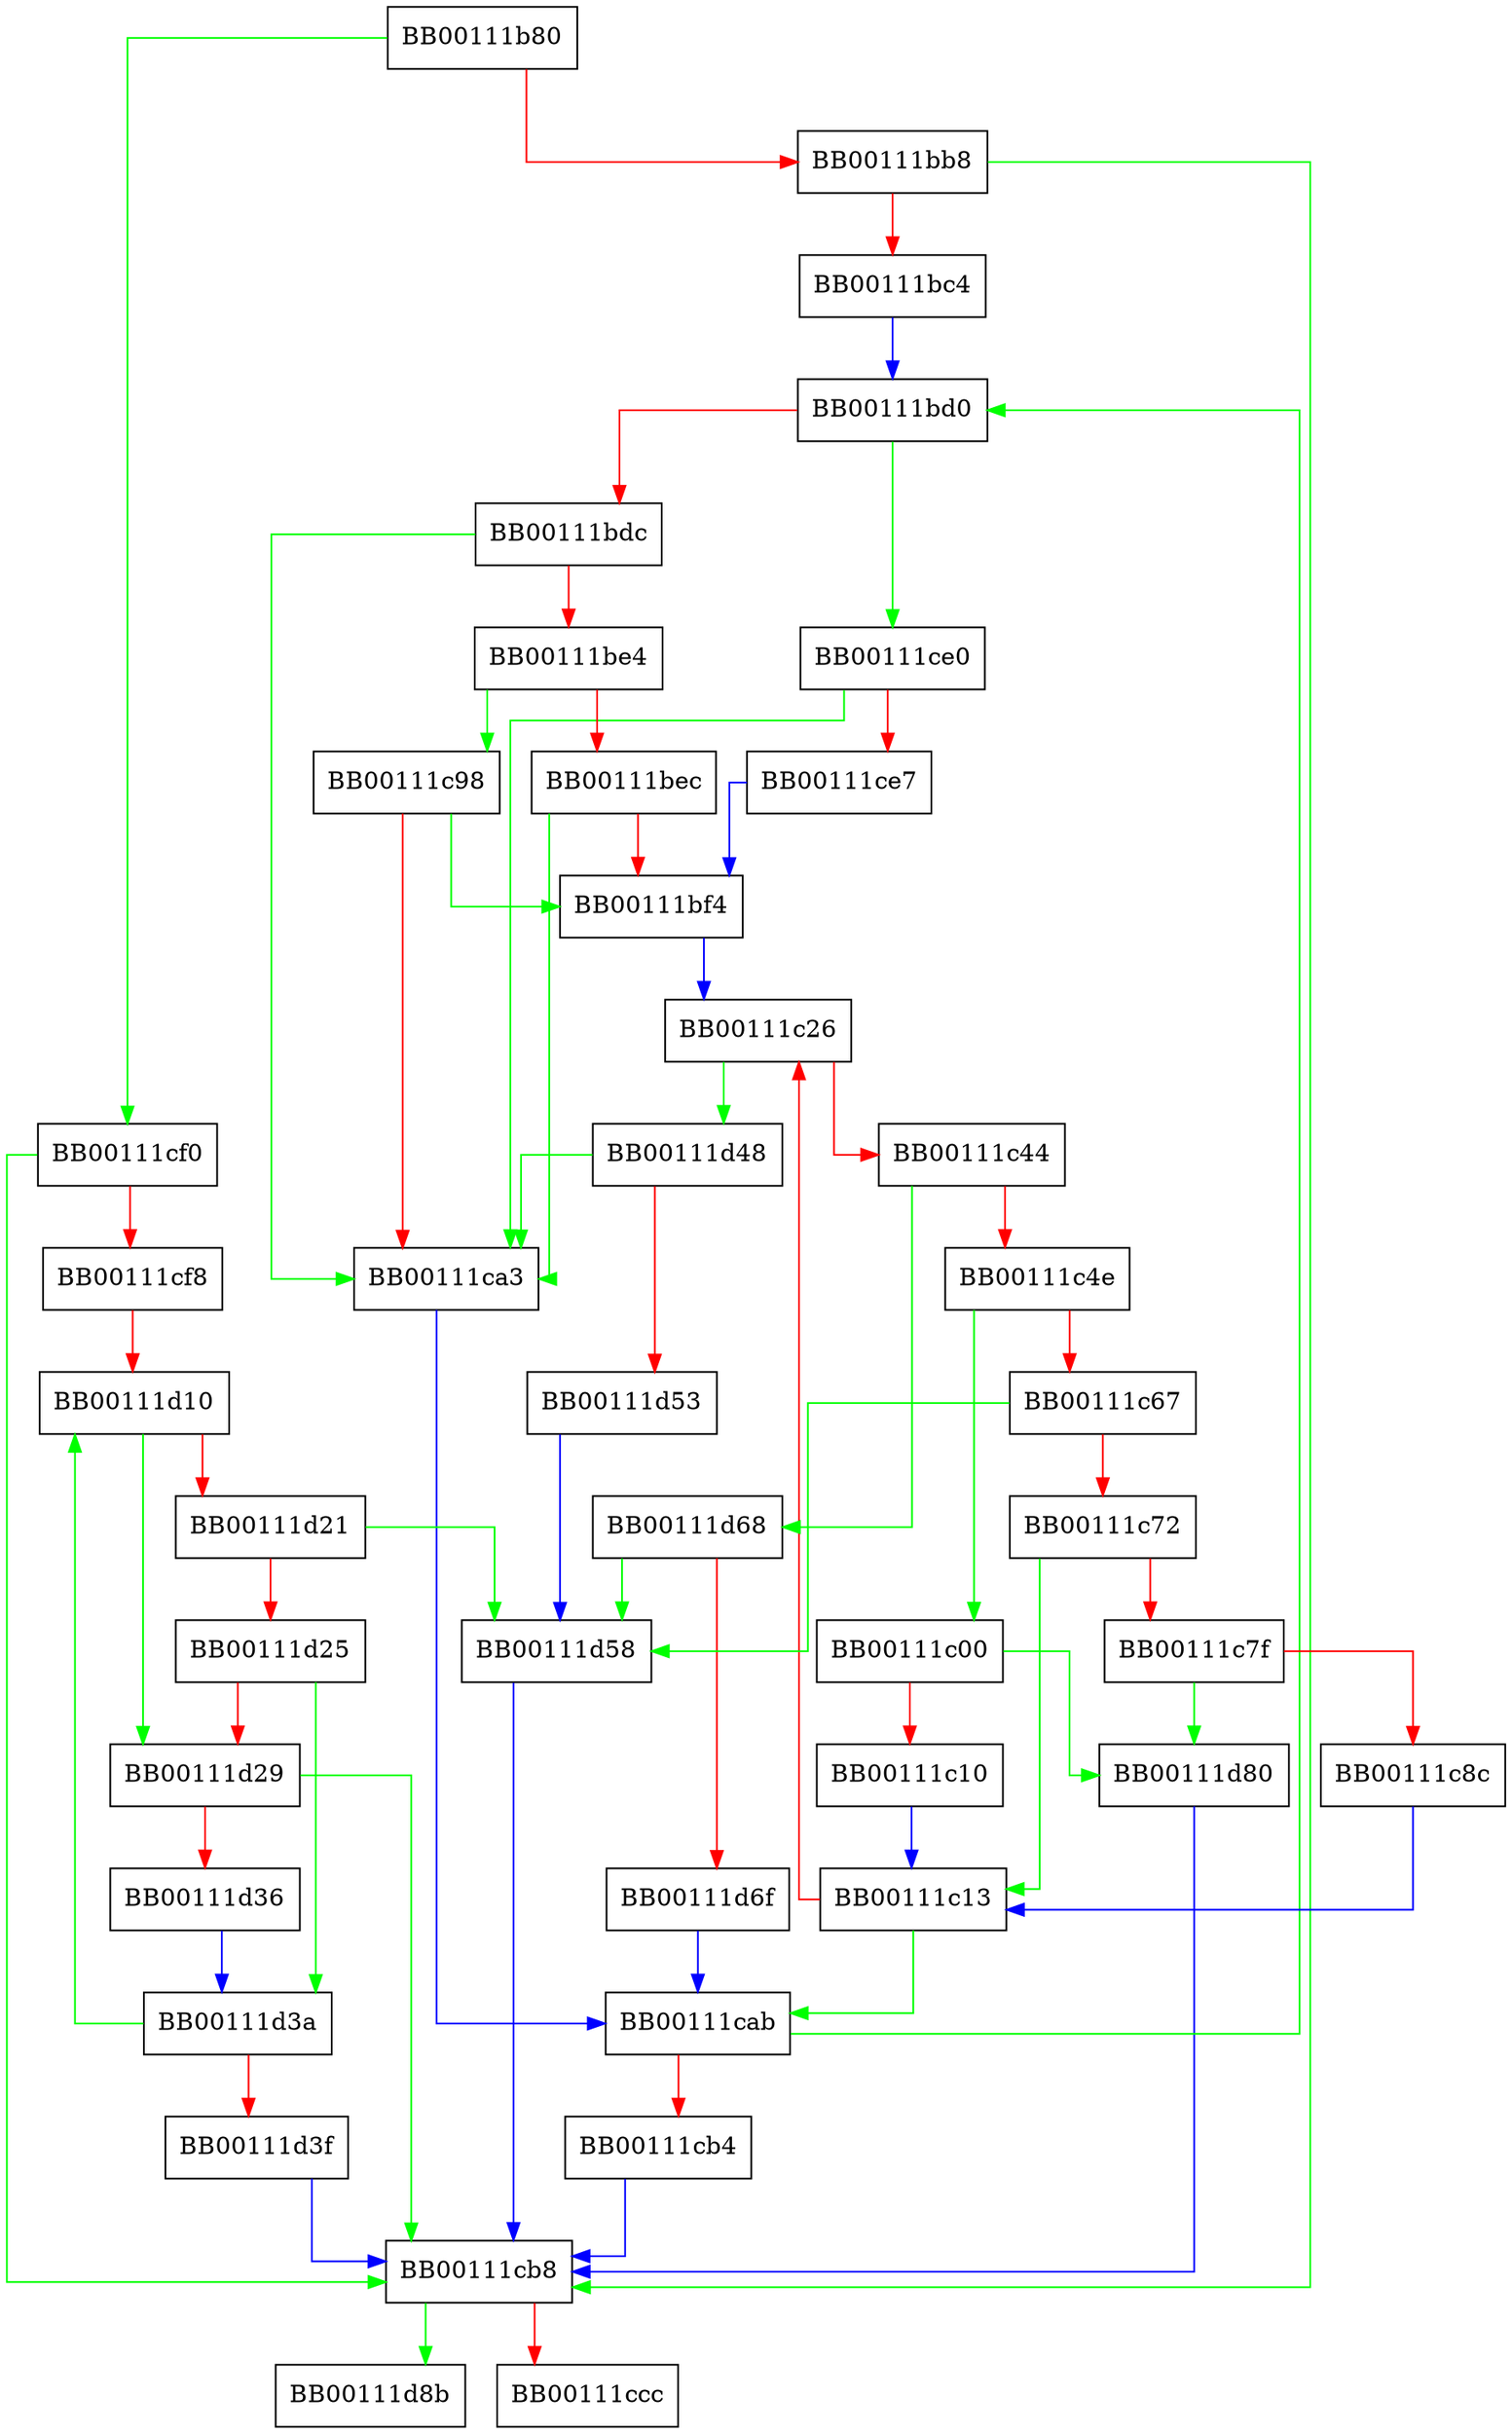 digraph FUN_00111b80 {
  node [shape="box"];
  graph [splines=ortho];
  BB00111b80 -> BB00111cf0 [color="green"];
  BB00111b80 -> BB00111bb8 [color="red"];
  BB00111bb8 -> BB00111cb8 [color="green"];
  BB00111bb8 -> BB00111bc4 [color="red"];
  BB00111bc4 -> BB00111bd0 [color="blue"];
  BB00111bd0 -> BB00111ce0 [color="green"];
  BB00111bd0 -> BB00111bdc [color="red"];
  BB00111bdc -> BB00111ca3 [color="green"];
  BB00111bdc -> BB00111be4 [color="red"];
  BB00111be4 -> BB00111c98 [color="green"];
  BB00111be4 -> BB00111bec [color="red"];
  BB00111bec -> BB00111ca3 [color="green"];
  BB00111bec -> BB00111bf4 [color="red"];
  BB00111bf4 -> BB00111c26 [color="blue"];
  BB00111c00 -> BB00111d80 [color="green"];
  BB00111c00 -> BB00111c10 [color="red"];
  BB00111c10 -> BB00111c13 [color="blue"];
  BB00111c13 -> BB00111cab [color="green"];
  BB00111c13 -> BB00111c26 [color="red"];
  BB00111c26 -> BB00111d48 [color="green"];
  BB00111c26 -> BB00111c44 [color="red"];
  BB00111c44 -> BB00111d68 [color="green"];
  BB00111c44 -> BB00111c4e [color="red"];
  BB00111c4e -> BB00111c00 [color="green"];
  BB00111c4e -> BB00111c67 [color="red"];
  BB00111c67 -> BB00111d58 [color="green"];
  BB00111c67 -> BB00111c72 [color="red"];
  BB00111c72 -> BB00111c13 [color="green"];
  BB00111c72 -> BB00111c7f [color="red"];
  BB00111c7f -> BB00111d80 [color="green"];
  BB00111c7f -> BB00111c8c [color="red"];
  BB00111c8c -> BB00111c13 [color="blue"];
  BB00111c98 -> BB00111bf4 [color="green"];
  BB00111c98 -> BB00111ca3 [color="red"];
  BB00111ca3 -> BB00111cab [color="blue"];
  BB00111cab -> BB00111bd0 [color="green"];
  BB00111cab -> BB00111cb4 [color="red"];
  BB00111cb4 -> BB00111cb8 [color="blue"];
  BB00111cb8 -> BB00111d8b [color="green"];
  BB00111cb8 -> BB00111ccc [color="red"];
  BB00111ce0 -> BB00111ca3 [color="green"];
  BB00111ce0 -> BB00111ce7 [color="red"];
  BB00111ce7 -> BB00111bf4 [color="blue"];
  BB00111cf0 -> BB00111cb8 [color="green"];
  BB00111cf0 -> BB00111cf8 [color="red"];
  BB00111cf8 -> BB00111d10 [color="red"];
  BB00111d10 -> BB00111d29 [color="green"];
  BB00111d10 -> BB00111d21 [color="red"];
  BB00111d21 -> BB00111d58 [color="green"];
  BB00111d21 -> BB00111d25 [color="red"];
  BB00111d25 -> BB00111d3a [color="green"];
  BB00111d25 -> BB00111d29 [color="red"];
  BB00111d29 -> BB00111cb8 [color="green"];
  BB00111d29 -> BB00111d36 [color="red"];
  BB00111d36 -> BB00111d3a [color="blue"];
  BB00111d3a -> BB00111d10 [color="green"];
  BB00111d3a -> BB00111d3f [color="red"];
  BB00111d3f -> BB00111cb8 [color="blue"];
  BB00111d48 -> BB00111ca3 [color="green"];
  BB00111d48 -> BB00111d53 [color="red"];
  BB00111d53 -> BB00111d58 [color="blue"];
  BB00111d58 -> BB00111cb8 [color="blue"];
  BB00111d68 -> BB00111d58 [color="green"];
  BB00111d68 -> BB00111d6f [color="red"];
  BB00111d6f -> BB00111cab [color="blue"];
  BB00111d80 -> BB00111cb8 [color="blue"];
}